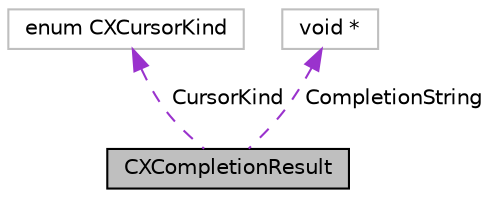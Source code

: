digraph "CXCompletionResult"
{
 // LATEX_PDF_SIZE
  bgcolor="transparent";
  edge [fontname="Helvetica",fontsize="10",labelfontname="Helvetica",labelfontsize="10"];
  node [fontname="Helvetica",fontsize="10",shape=record];
  Node1 [label="CXCompletionResult",height=0.2,width=0.4,color="black", fillcolor="grey75", style="filled", fontcolor="black",tooltip="A single result of code completion."];
  Node2 -> Node1 [dir="back",color="darkorchid3",fontsize="10",style="dashed",label=" CursorKind" ,fontname="Helvetica"];
  Node2 [label="enum CXCursorKind",height=0.2,width=0.4,color="grey75",tooltip=" "];
  Node3 -> Node1 [dir="back",color="darkorchid3",fontsize="10",style="dashed",label=" CompletionString" ,fontname="Helvetica"];
  Node3 [label="void *",height=0.2,width=0.4,color="grey75",tooltip=" "];
}
